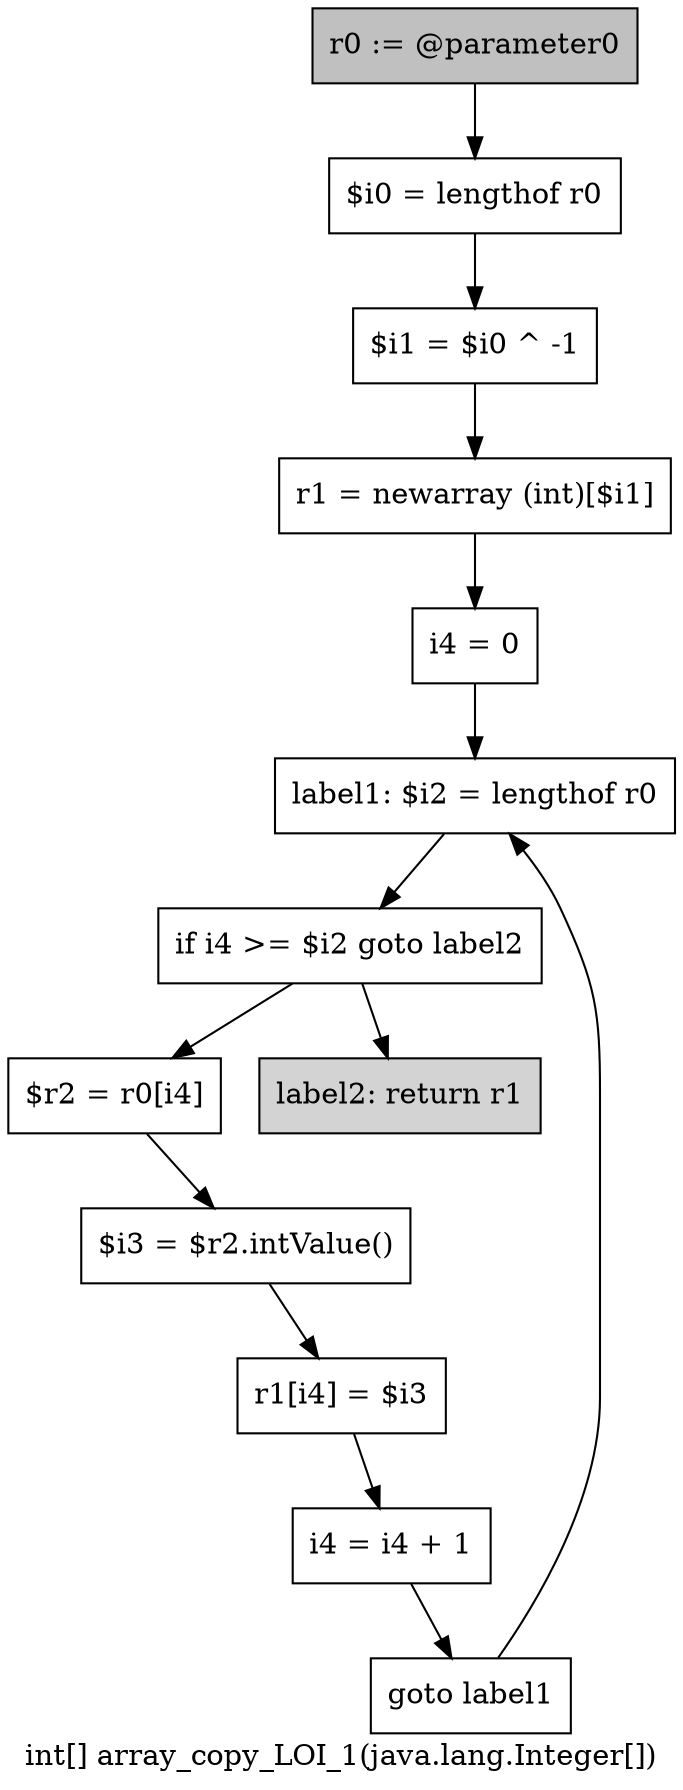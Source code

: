 digraph "int[] array_copy_LOI_1(java.lang.Integer[])" {
    label="int[] array_copy_LOI_1(java.lang.Integer[])";
    node [shape=box];
    "0" [style=filled,fillcolor=gray,label="r0 := @parameter0",];
    "1" [label="$i0 = lengthof r0",];
    "0"->"1";
    "2" [label="$i1 = $i0 ^ -1",];
    "1"->"2";
    "3" [label="r1 = newarray (int)[$i1]",];
    "2"->"3";
    "4" [label="i4 = 0",];
    "3"->"4";
    "5" [label="label1: $i2 = lengthof r0",];
    "4"->"5";
    "6" [label="if i4 >= $i2 goto label2",];
    "5"->"6";
    "7" [label="$r2 = r0[i4]",];
    "6"->"7";
    "12" [style=filled,fillcolor=lightgray,label="label2: return r1",];
    "6"->"12";
    "8" [label="$i3 = $r2.intValue()",];
    "7"->"8";
    "9" [label="r1[i4] = $i3",];
    "8"->"9";
    "10" [label="i4 = i4 + 1",];
    "9"->"10";
    "11" [label="goto label1",];
    "10"->"11";
    "11"->"5";
}
